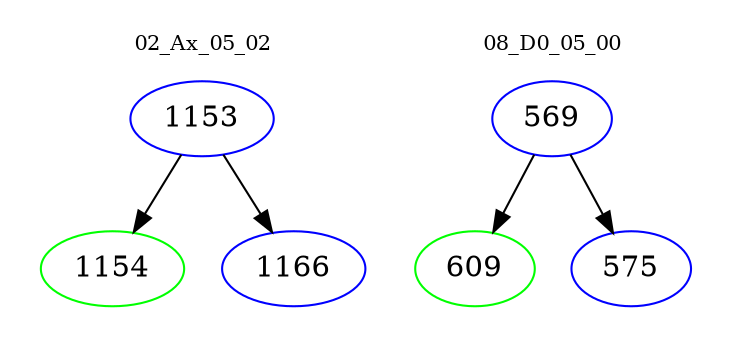 digraph{
subgraph cluster_0 {
color = white
label = "02_Ax_05_02";
fontsize=10;
T0_1153 [label="1153", color="blue"]
T0_1153 -> T0_1154 [color="black"]
T0_1154 [label="1154", color="green"]
T0_1153 -> T0_1166 [color="black"]
T0_1166 [label="1166", color="blue"]
}
subgraph cluster_1 {
color = white
label = "08_D0_05_00";
fontsize=10;
T1_569 [label="569", color="blue"]
T1_569 -> T1_609 [color="black"]
T1_609 [label="609", color="green"]
T1_569 -> T1_575 [color="black"]
T1_575 [label="575", color="blue"]
}
}
